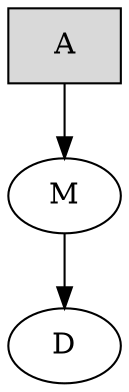 digraph Waffle_Model {
  "A" [shape="box", fillcolor="gray85", style="filled"];
    "A" -> "M";
    "M" -> "D";
}
